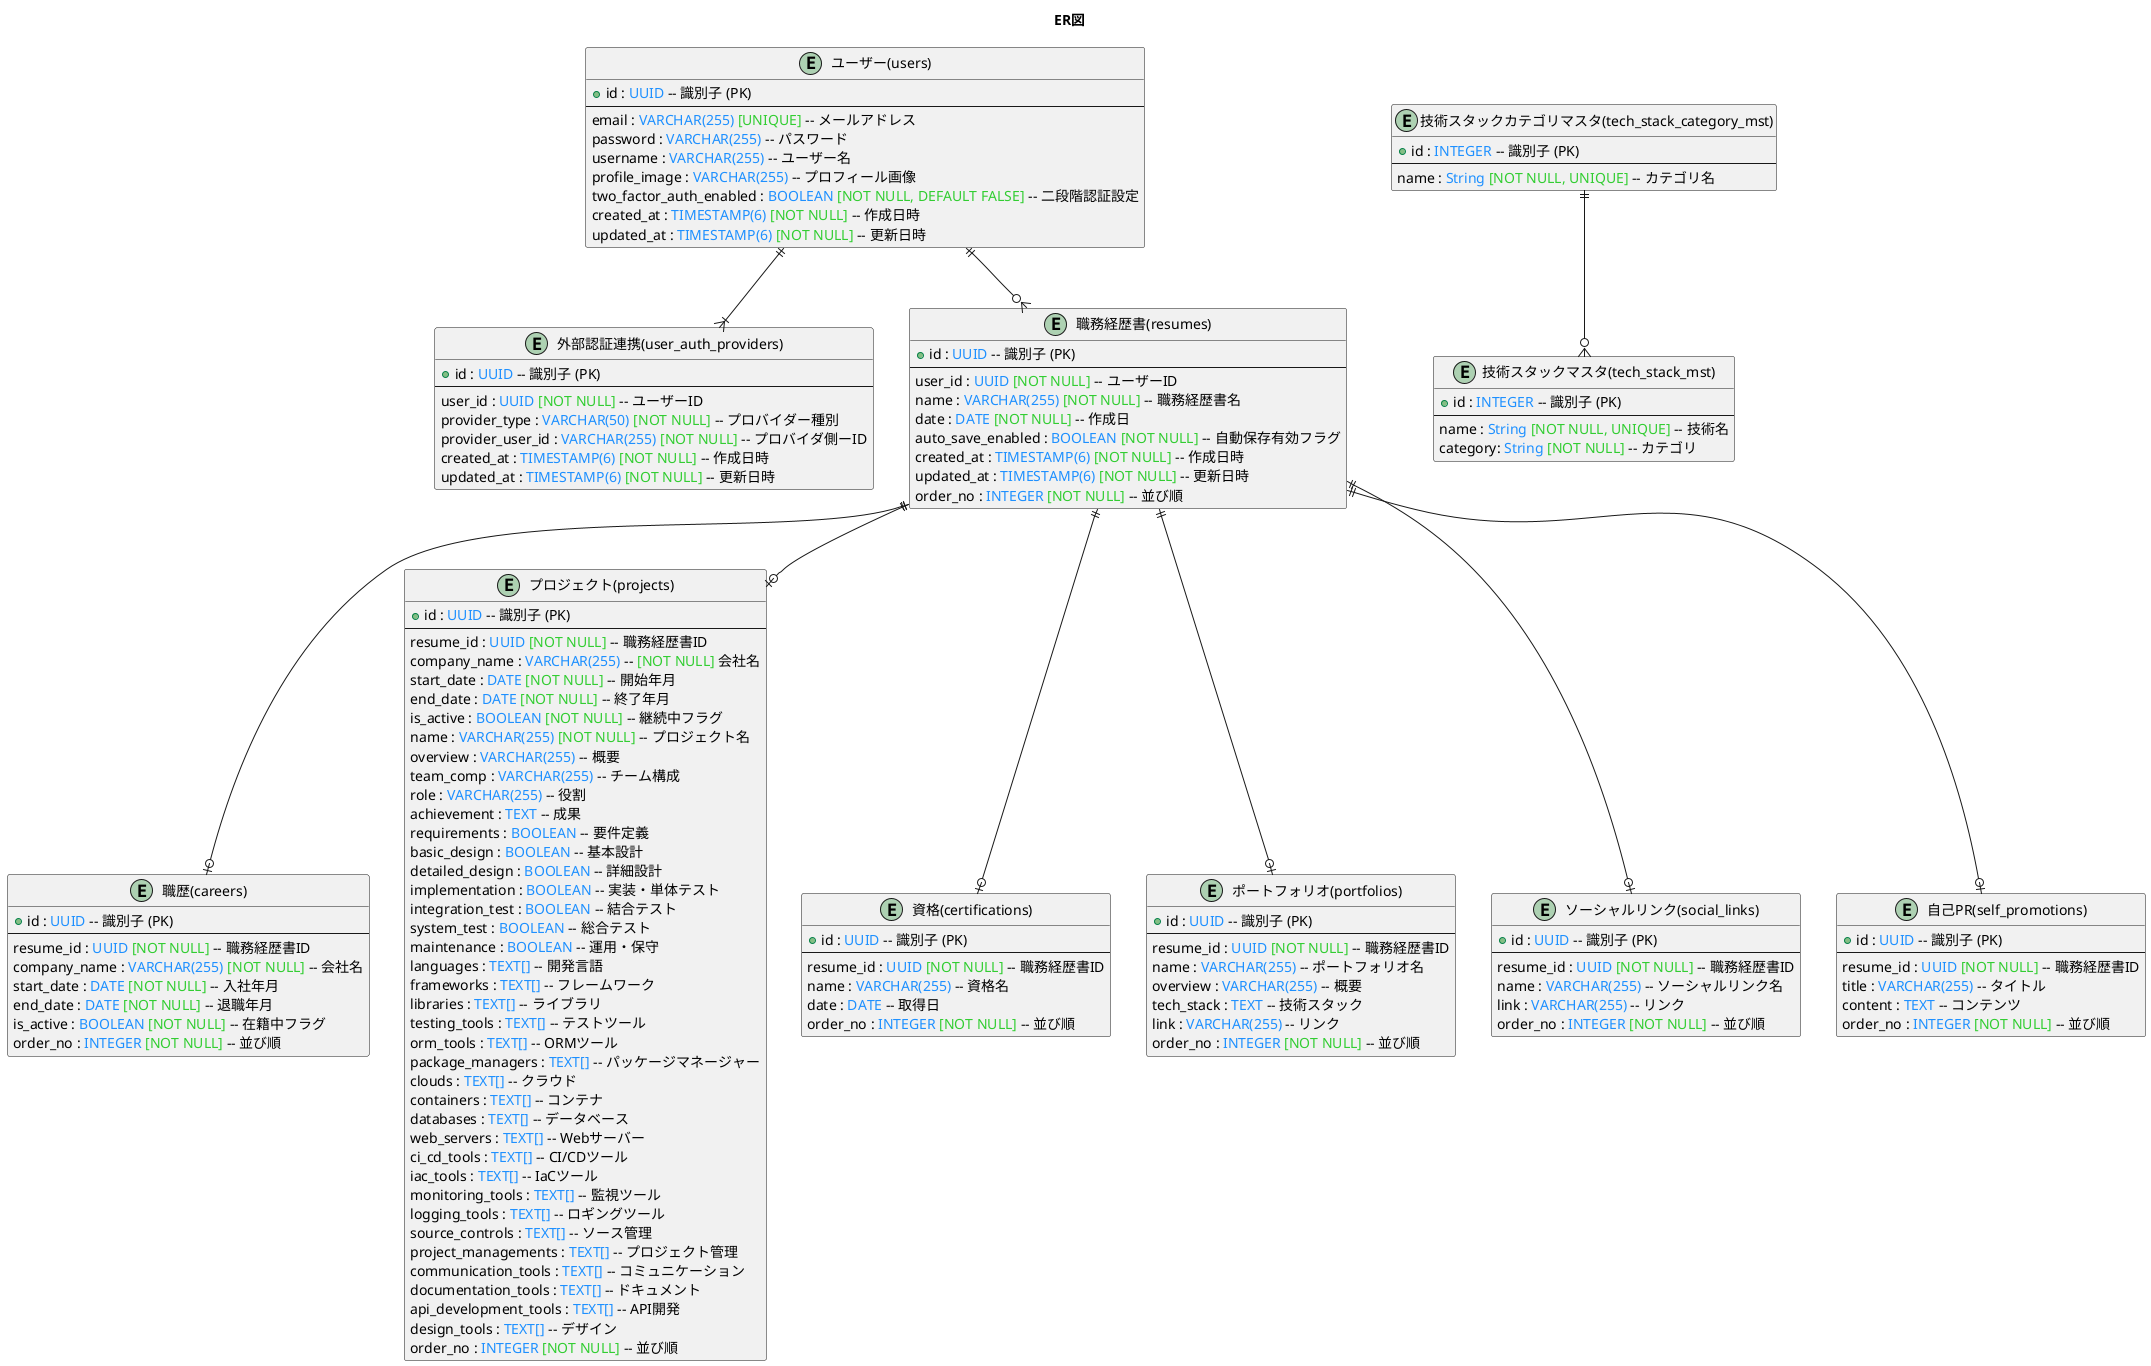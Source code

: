 @startuml ER図

title ER図

entity "ユーザー(users)" as users {
    + id : <color:#1E90FF>UUID</color> -- 識別子 (PK)
    --
    email : <color:#1E90FF>VARCHAR(255)</color> <color:#32CD32>[UNIQUE]</color> -- メールアドレス
    password : <color:#1E90FF>VARCHAR(255)</color> -- パスワード
    username : <color:#1E90FF>VARCHAR(255)</color> -- ユーザー名
    profile_image : <color:#1E90FF>VARCHAR(255)</color> -- プロフィール画像
    two_factor_auth_enabled : <color:#1E90FF>BOOLEAN</color> <color:#32CD32>[NOT NULL, DEFAULT FALSE]</color> -- 二段階認証設定
    created_at : <color:#1E90FF>TIMESTAMP(6)</color> <color:#32CD32>[NOT NULL]</color> -- 作成日時
    updated_at : <color:#1E90FF>TIMESTAMP(6)</color> <color:#32CD32>[NOT NULL]</color> -- 更新日時
}

entity "外部認証連携(user_auth_providers)" as UserAuthProviders {
    + id : <color:#1E90FF>UUID</color> -- 識別子 (PK)
    --
    user_id : <color:#1E90FF>UUID</color> <color:#32CD32>[NOT NULL]</color> -- ユーザーID
    provider_type : <color:#1E90FF>VARCHAR(50)</color> <color:#32CD32>[NOT NULL]</color> -- プロバイダー種別
    provider_user_id : <color:#1E90FF>VARCHAR(255)</color> <color:#32CD32>[NOT NULL]</color> -- プロバイダ側ーID
    created_at : <color:#1E90FF>TIMESTAMP(6)</color> <color:#32CD32>[NOT NULL]</color> -- 作成日時
    updated_at : <color:#1E90FF>TIMESTAMP(6)</color> <color:#32CD32>[NOT NULL]</color> -- 更新日時
}

entity "職務経歴書(resumes)" as Resumes {
    + id : <color:#1E90FF>UUID</color> -- 識別子 (PK)
    --
    user_id : <color:#1E90FF>UUID</color> <color:#32CD32>[NOT NULL]</color> -- ユーザーID
    name : <color:#1E90FF>VARCHAR(255)</color> <color:#32CD32>[NOT NULL]</color> -- 職務経歴書名
    date : <color:#1E90FF>DATE</color> <color:#32CD32>[NOT NULL]</color> -- 作成日
    auto_save_enabled : <color:#1E90FF>BOOLEAN</color> <color:#32CD32>[NOT NULL]</color> -- 自動保存有効フラグ
    created_at : <color:#1E90FF>TIMESTAMP(6)</color> <color:#32CD32>[NOT NULL]</color> -- 作成日時
    updated_at : <color:#1E90FF>TIMESTAMP(6)</color> <color:#32CD32>[NOT NULL]</color> -- 更新日時
    order_no : <color:#1E90FF>INTEGER</color> <color:#32CD32>[NOT NULL]</color> -- 並び順
}

entity "職歴(careers)" as Careers {
    + id : <color:#1E90FF>UUID</color> -- 識別子 (PK)
    --
    resume_id : <color:#1E90FF>UUID</color> <color:#32CD32>[NOT NULL]</color> -- 職務経歴書ID
    company_name : <color:#1E90FF>VARCHAR(255)</color> <color:#32CD32>[NOT NULL]</color> -- 会社名
    start_date : <color:#1E90FF>DATE</color> <color:#32CD32>[NOT NULL]</color> -- 入社年月
    end_date : <color:#1E90FF>DATE</color> <color:#32CD32>[NOT NULL]</color> -- 退職年月
    is_active : <color:#1E90FF>BOOLEAN</color> <color:#32CD32>[NOT NULL]</color> -- 在籍中フラグ
    order_no : <color:#1E90FF>INTEGER</color> <color:#32CD32>[NOT NULL]</color> -- 並び順
}

entity "プロジェクト(projects)" as Projects {
    + id : <color:#1E90FF>UUID</color> -- 識別子 (PK)
    --
    resume_id : <color:#1E90FF>UUID</color> <color:#32CD32>[NOT NULL]</color> -- 職務経歴書ID
    company_name : <color:#1E90FF>VARCHAR(255)</color> -- <color:#32CD32>[NOT NULL]</color> 会社名
    start_date : <color:#1E90FF>DATE</color> <color:#32CD32>[NOT NULL]</color> -- 開始年月
    end_date : <color:#1E90FF>DATE</color> <color:#32CD32>[NOT NULL]</color> -- 終了年月
    is_active : <color:#1E90FF>BOOLEAN</color> <color:#32CD32>[NOT NULL]</color> -- 継続中フラグ
    name : <color:#1E90FF>VARCHAR(255)</color> <color:#32CD32>[NOT NULL]</color> -- プロジェクト名
    overview : <color:#1E90FF>VARCHAR(255)</color> -- 概要
    team_comp : <color:#1E90FF>VARCHAR(255)</color> -- チーム構成
    role : <color:#1E90FF>VARCHAR(255)</color> -- 役割
    achievement : <color:#1E90FF>TEXT</color> -- 成果
    requirements : <color:#1E90FF>BOOLEAN</color> -- 要件定義
    basic_design : <color:#1E90FF>BOOLEAN</color> -- 基本設計
    detailed_design : <color:#1E90FF>BOOLEAN</color> -- 詳細設計
    implementation : <color:#1E90FF>BOOLEAN</color> -- 実装・単体テスト
    integration_test : <color:#1E90FF>BOOLEAN</color> -- 結合テスト
    system_test : <color:#1E90FF>BOOLEAN</color> -- 総合テスト
    maintenance : <color:#1E90FF>BOOLEAN</color> -- 運用・保守
    languages : <color:#1E90FF>TEXT[]</color> -- 開発言語
    frameworks : <color:#1E90FF>TEXT[]</color> -- フレームワーク
    libraries : <color:#1E90FF>TEXT[]</color> -- ライブラリ
    testing_tools : <color:#1E90FF>TEXT[]</color> -- テストツール
    orm_tools : <color:#1E90FF>TEXT[]</color> -- ORMツール
    package_managers : <color:#1E90FF>TEXT[]</color> -- パッケージマネージャー
    clouds : <color:#1E90FF>TEXT[]</color> -- クラウド
    containers : <color:#1E90FF>TEXT[]</color> -- コンテナ
    databases : <color:#1E90FF>TEXT[]</color> -- データベース
    web_servers : <color:#1E90FF>TEXT[]</color> -- Webサーバー
    ci_cd_tools : <color:#1E90FF>TEXT[]</color> -- CI/CDツール
    iac_tools : <color:#1E90FF>TEXT[]</color> -- IaCツール
    monitoring_tools : <color:#1E90FF>TEXT[]</color> -- 監視ツール
    logging_tools : <color:#1E90FF>TEXT[]</color> -- ロギングツール
    source_controls : <color:#1E90FF>TEXT[]</color> -- ソース管理
    project_managements : <color:#1E90FF>TEXT[]</color> -- プロジェクト管理
    communication_tools : <color:#1E90FF>TEXT[]</color> -- コミュニケーション
    documentation_tools : <color:#1E90FF>TEXT[]</color> -- ドキュメント
    api_development_tools : <color:#1E90FF>TEXT[]</color> -- API開発
    design_tools : <color:#1E90FF>TEXT[]</color> -- デザイン
    order_no : <color:#1E90FF>INTEGER</color> <color:#32CD32>[NOT NULL]</color> -- 並び順
}

entity "資格(certifications)" as Certifications {
    + id : <color:#1E90FF>UUID</color> -- 識別子 (PK)
    --
    resume_id : <color:#1E90FF>UUID</color> <color:#32CD32>[NOT NULL]</color> -- 職務経歴書ID
    name : <color:#1E90FF>VARCHAR(255)</color> -- 資格名
    date : <color:#1E90FF>DATE</color> -- 取得日
    order_no : <color:#1E90FF>INTEGER</color> <color:#32CD32>[NOT NULL]</color> -- 並び順
}

entity "ポートフォリオ(portfolios)" as Portfolios {
    + id : <color:#1E90FF>UUID</color> -- 識別子 (PK)
    --
    resume_id : <color:#1E90FF>UUID</color> <color:#32CD32>[NOT NULL]</color> -- 職務経歴書ID
    name : <color:#1E90FF>VARCHAR(255)</color> -- ポートフォリオ名
    overview : <color:#1E90FF>VARCHAR(255)</color> -- 概要
    tech_stack : <color:#1E90FF>TEXT</color> -- 技術スタック
    link : <color:#1E90FF>VARCHAR(255)</color> -- リンク
    order_no : <color:#1E90FF>INTEGER</color> <color:#32CD32>[NOT NULL]</color> -- 並び順
}

entity "ソーシャルリンク(social_links)" as SocialLinks {
    + id : <color:#1E90FF>UUID</color> -- 識別子 (PK)
    --
    resume_id : <color:#1E90FF>UUID</color> <color:#32CD32>[NOT NULL]</color> -- 職務経歴書ID
    name : <color:#1E90FF>VARCHAR(255)</color> -- ソーシャルリンク名
    link : <color:#1E90FF>VARCHAR(255)</color> -- リンク
    order_no : <color:#1E90FF>INTEGER</color> <color:#32CD32>[NOT NULL]</color> -- 並び順
}

entity "自己PR(self_promotions)" as SelfPromotions {
    + id : <color:#1E90FF>UUID</color> -- 識別子 (PK)
    --
    resume_id : <color:#1E90FF>UUID</color> <color:#32CD32>[NOT NULL]</color> -- 職務経歴書ID
    title : <color:#1E90FF>VARCHAR(255)</color> -- タイトル
    content : <color:#1E90FF>TEXT</color> -- コンテンツ
    order_no : <color:#1E90FF>INTEGER</color> <color:#32CD32>[NOT NULL]</color> -- 並び順
}

entity "技術スタックマスタ(tech_stack_mst)" as TechStackMst {
    + id : <color:#1E90FF>INTEGER</color> -- 識別子 (PK)
    --
    name : <color:#1E90FF>String</color> <color:#32CD32>[NOT NULL, UNIQUE]</color> -- 技術名
    category: <color:#1E90FF>String</color> <color:#32CD32>[NOT NULL]</color> -- カテゴリ
}

entity "技術スタックカテゴリマスタ(tech_stack_category_mst)" as TechStackCategoryMst {
    + id : <color:#1E90FF>INTEGER</color> -- 識別子 (PK)
    --
    name : <color:#1E90FF>String</color> <color:#32CD32>[NOT NULL, UNIQUE]</color> -- カテゴリ名
}

' ----------------------
' リレーション定義
' ----------------------
users ||--o{ Resumes
users ||--|{ UserAuthProviders

Resumes ||--o| Careers
Resumes ||--o| Projects
Resumes ||--o| Certifications
Resumes ||--o| Portfolios
Resumes ||--o| SocialLinks
Resumes ||--o| SelfPromotions

TechStackCategoryMst ||--o{ TechStackMst

@enduml
